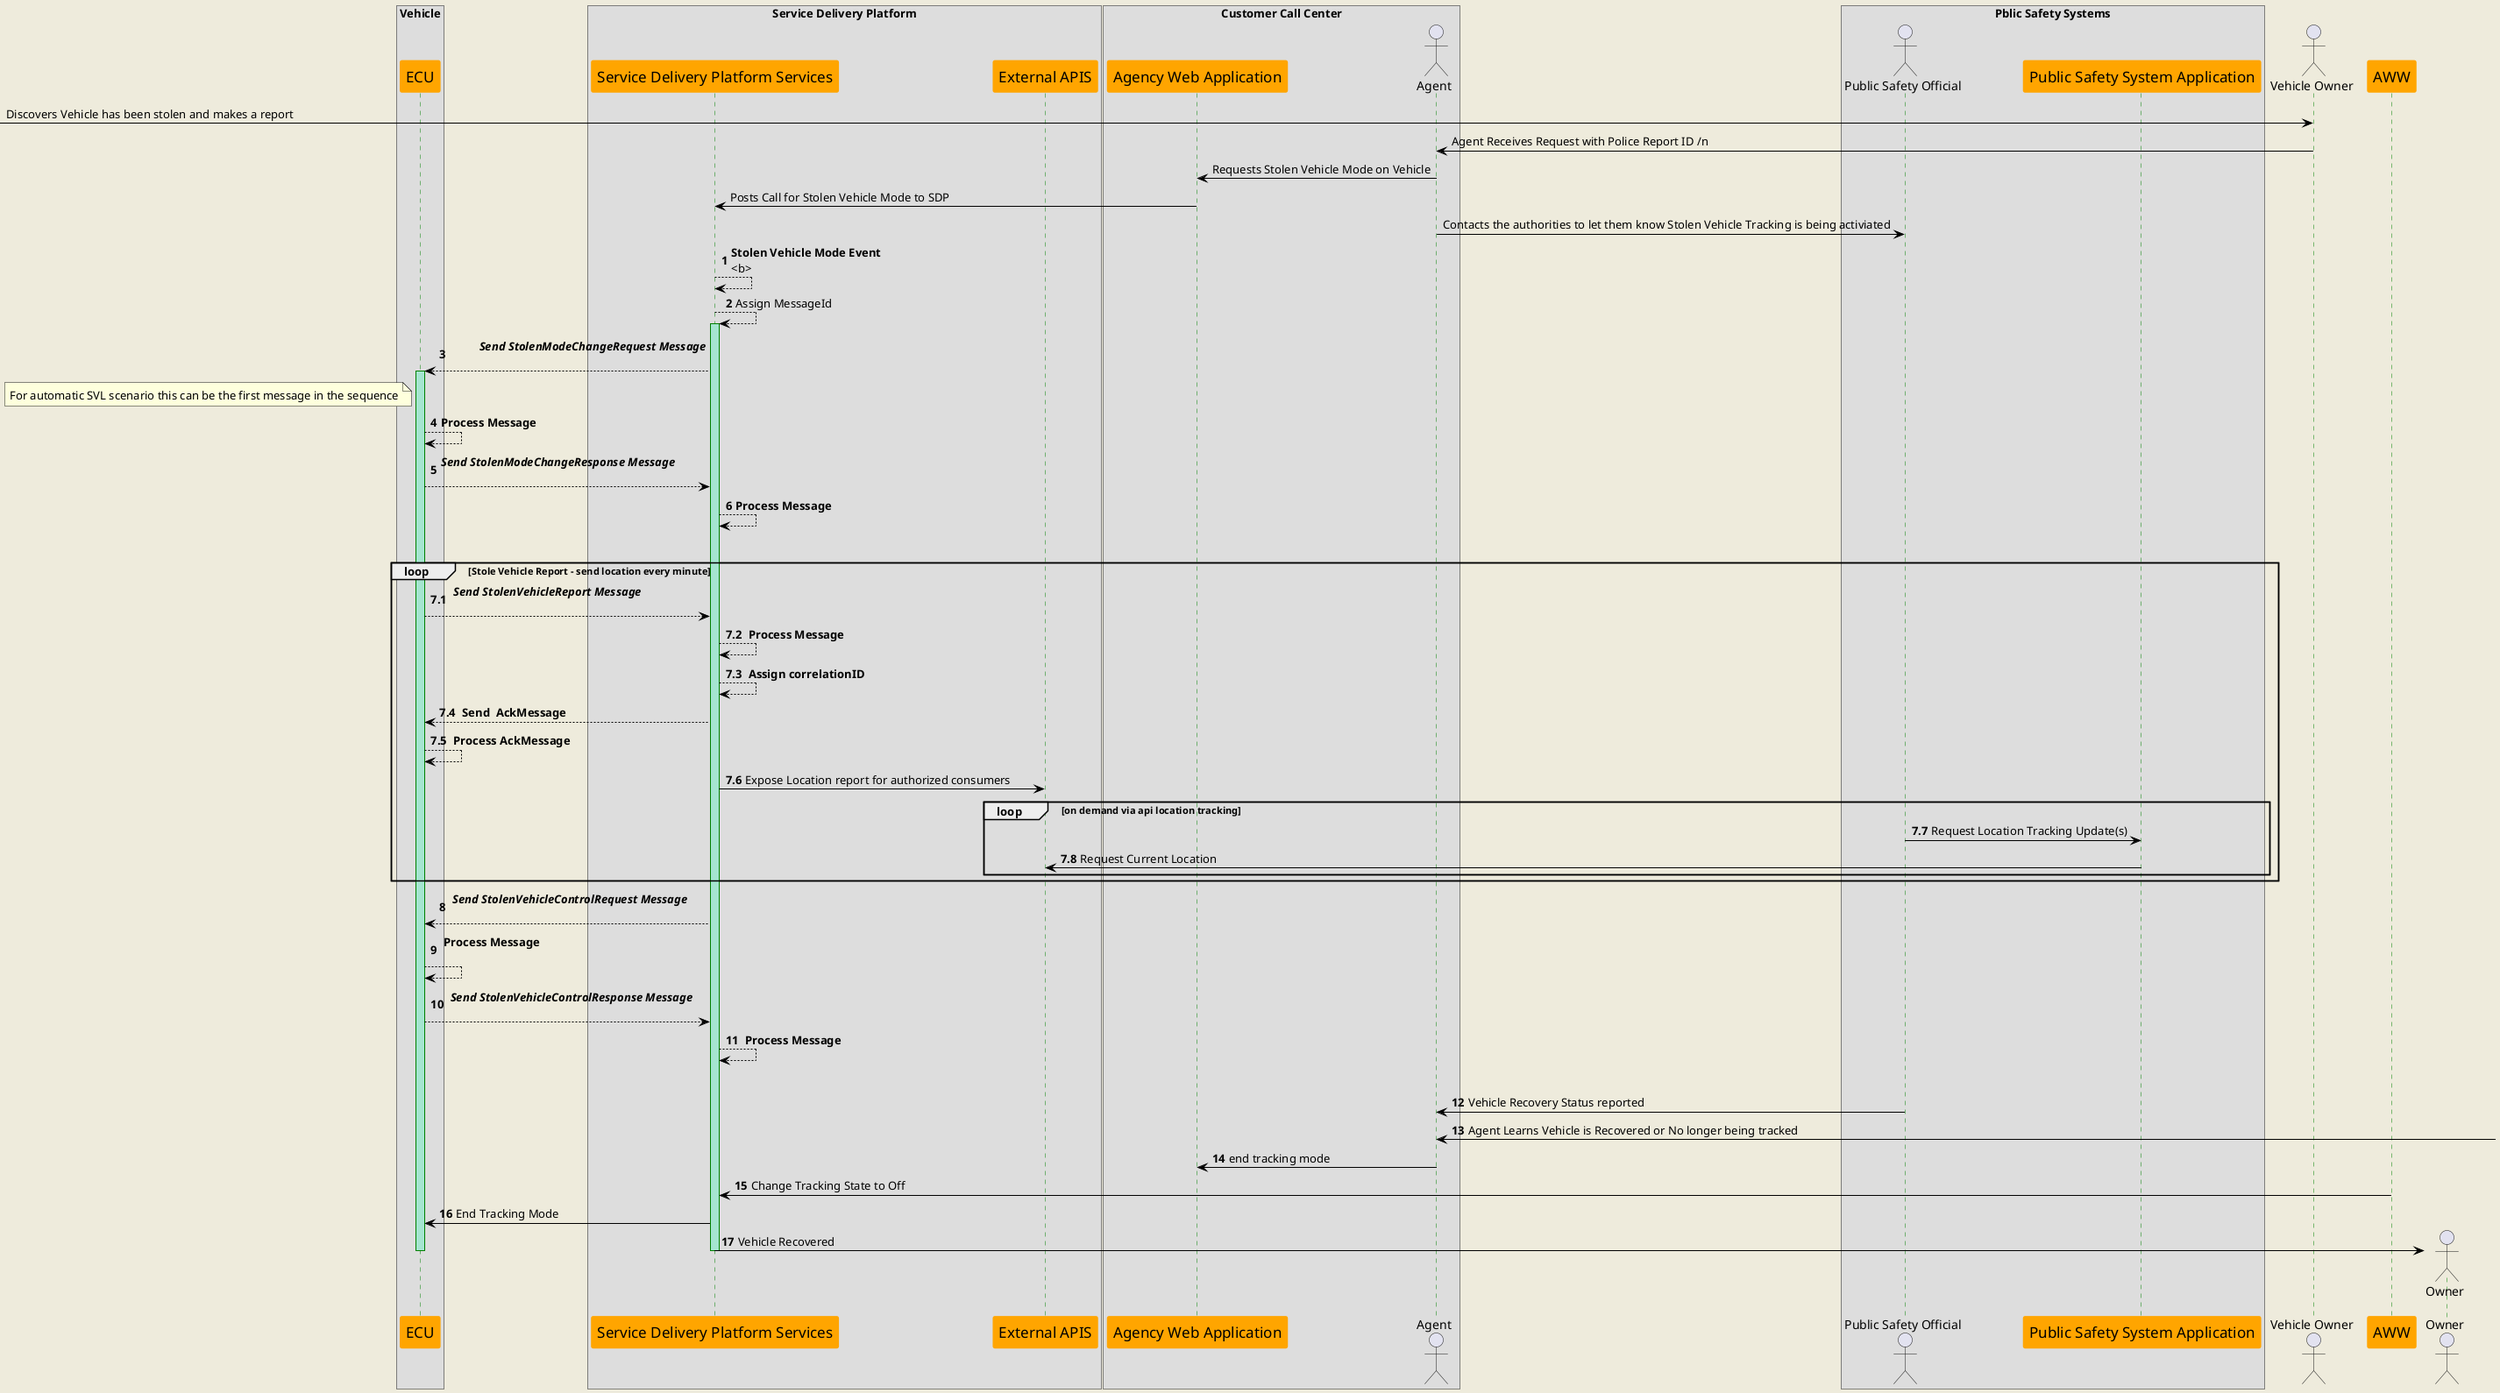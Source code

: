 
@startuml

skinparam backgroundColor #EEEBDC
skinparam borderThickness 3.5

skinparam sequence {
rectangleBorderThickness 0.5
	 titleBorderRoundCorner 15
 titleBorderThickness 2
 titleBorderColor red
	ParticipantBackgroundColor Orange
	ParticipantBorderColor Orange
	ParticipantFontName Arial
	ParticipantFontSize 17
	ParticipantFontColor black
	LifeLineBorderColor green
	LifeLineBackgroundColor #a5e5d0
	ArrowColor black
}
box "Vehicle"
participant ECU
end box
box "Service Delivery Platform"
participant "Service Delivery Platform Services" as SDP
participant "External APIS" as API
end box 
box "Customer Call Center"
participant "Agency Web Application" as AWA
actor "Agent" as Agent 
end box 

Box "Pblic Safety Systems"

actor "Public Safety Official" as PSO
participant "Public Safety System Application"	as PSA
end box
actor "Vehicle Owner" as VO

[-> VO: Discovers Vehicle has been stolen and makes a report

VO -> Agent: Agent Receives Request with Police Report ID /n 
Agent -> AWA: Requests Stolen Vehicle Mode on Vehicle
AWA -> SDP: Posts Call for Stolen Vehicle Mode to SDP
Agent -> PSO: Contacts the authorities to let them know Stolen Vehicle Tracking is being activiated
 autonumber
"SDP" --> "SDP": <b>Stolen Vehicle Mode Event \n<b>
"SDP" --> "SDP": Assign MessageId \t\t\t\t\t\t\t\t\t
activate "SDP"
SDP --> "ECU": \t <b><I> Send StolenModeChangeRequest Message \n\t  
note left of ECU: For automatic SVL scenario this can be the first message in the sequence
					
activate "ECU"
"ECU" --> "ECU": <b>Process Message  

"ECU" --> "SDP": <b><I>Send StolenModeChangeResponse Message\n\t
"SDP" --> "SDP": 	<b>Process Message
opt  Stolen Vehicle Assistance Mode ON

loop Stole Vehicle Report - send location every minute
autonumber 7.1
"ECU" --> "SDP": <b><I> Send StolenVehicleReport Message\n\t
"SDP" --> "SDP": <b> Process Message
"SDP" --> "SDP": <b> Assign correlationID
"SDP" --> "ECU": <b> Send  AckMessage
"ECU" --> "ECU": <b> Process AckMessage
SDP -> API: Expose Location report for authorized consumers
loop on demand via api location tracking
PSO -> PSA: Request Location Tracking Update(s)
PSA -> API: Request Current Location
end
end
autonumber 8
"SDP" --> "ECU":<b><I> Send StolenVehicleControlRequest Message \n
"ECU" --> "ECU":<b> Process Message \n
"ECU" --> "SDP":<b><I> Send StolenVehicleControlResponse Message \n
"SDP" --> "SDP": 	<b> Process Message



alt Vehicle Recovered
PSO -> Agent: Vehicle Recovery Status reported
Agent <-]: Agent Learns Vehicle is Recovered or No longer being tracked
Agent -> AWA: end tracking mode
AWW -> SDP: Change Tracking State to Off
SDP -> ECU: End Tracking Mode
create actor "Owner"
SDP -> Owner: Vehicle Recovered
deactivate "ECU"
deactivate SDP


@enduml